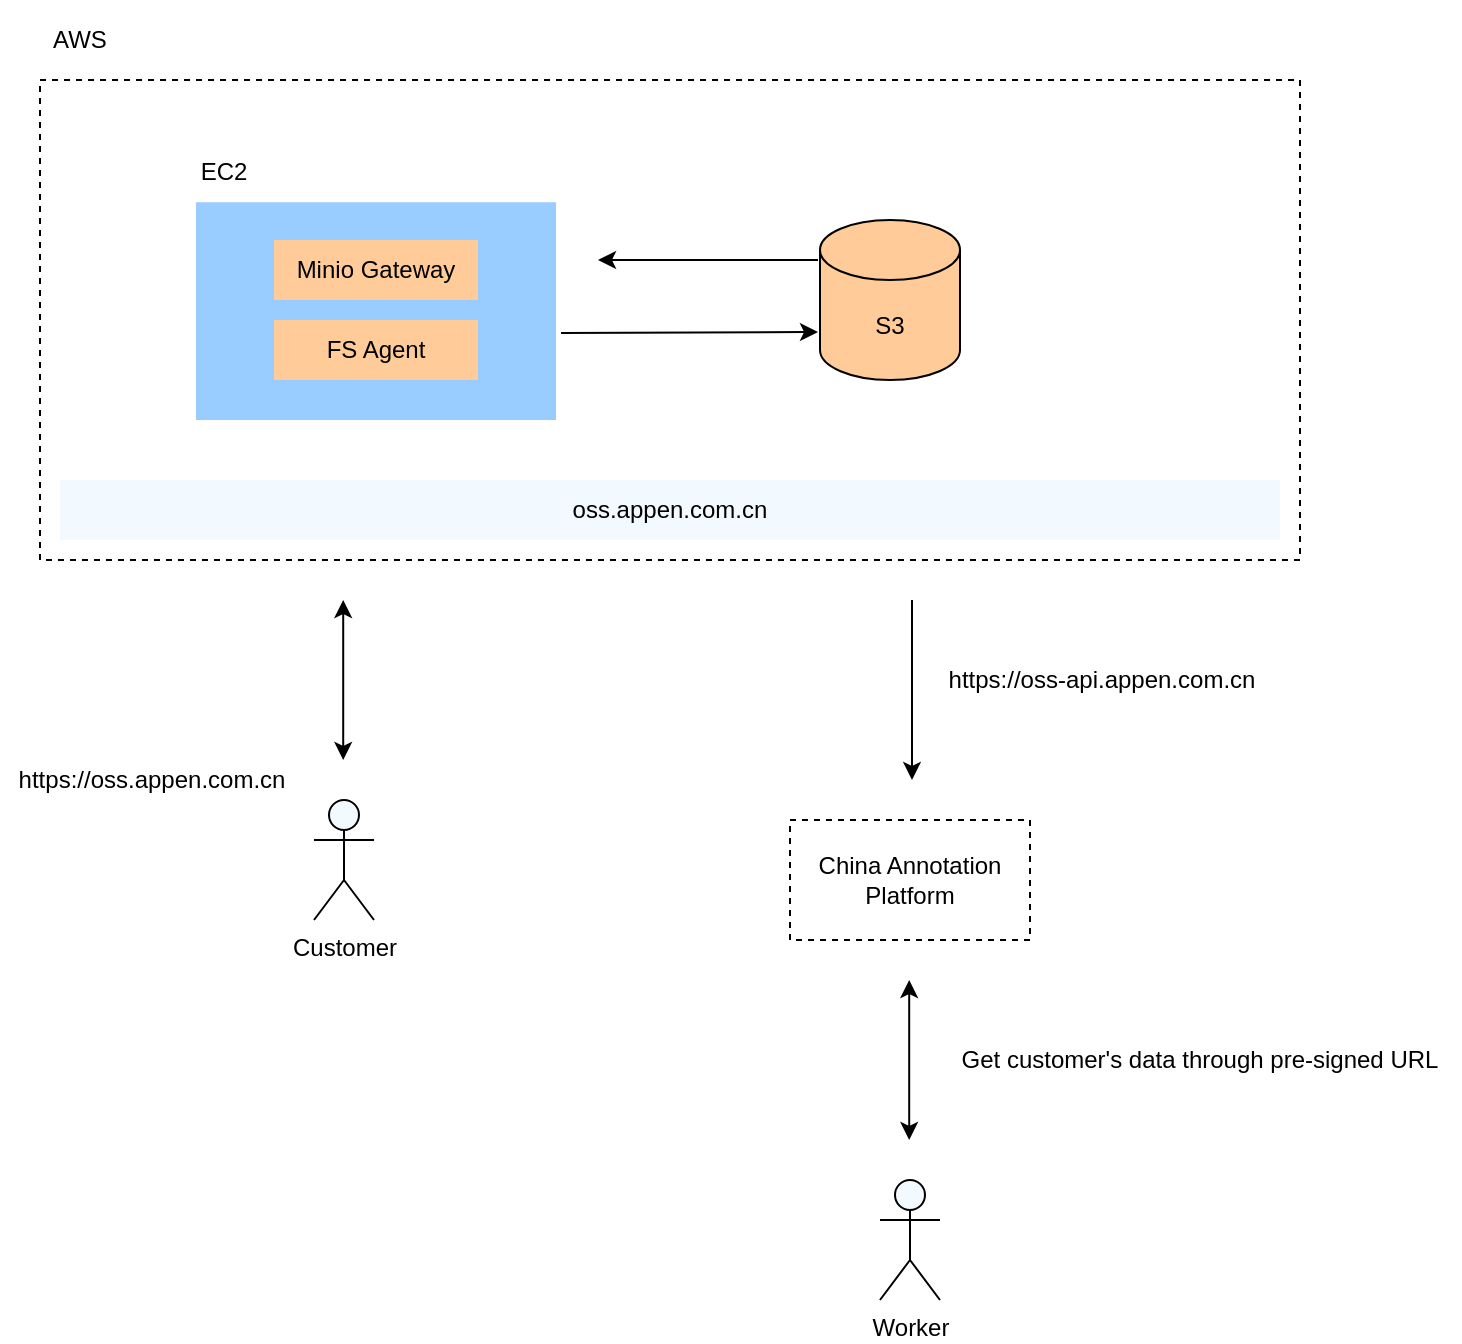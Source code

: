 <mxfile version="14.9.9" type="github">
  <diagram id="QY2PGtmN27vBYlxytGzh" name="Page-1">
    <mxGraphModel dx="1243" dy="698" grid="1" gridSize="10" guides="1" tooltips="1" connect="1" arrows="1" fold="1" page="1" pageScale="1" pageWidth="850" pageHeight="1100" math="0" shadow="0">
      <root>
        <mxCell id="0" />
        <mxCell id="1" parent="0" />
        <mxCell id="FEXgZ5D_SaQ2KoDr0qTC-1" value="" style="rounded=0;whiteSpace=wrap;html=1;dashed=1;fillColor=none;" vertex="1" parent="1">
          <mxGeometry x="50" y="170" width="630" height="240" as="geometry" />
        </mxCell>
        <mxCell id="FEXgZ5D_SaQ2KoDr0qTC-3" value="AWS" style="text;html=1;strokeColor=none;fillColor=none;align=center;verticalAlign=middle;whiteSpace=wrap;rounded=0;dashed=1;" vertex="1" parent="1">
          <mxGeometry x="30" y="130" width="80" height="40" as="geometry" />
        </mxCell>
        <mxCell id="FEXgZ5D_SaQ2KoDr0qTC-7" value="" style="group" vertex="1" connectable="0" parent="1">
          <mxGeometry x="122" y="200" width="186" height="140" as="geometry" />
        </mxCell>
        <mxCell id="FEXgZ5D_SaQ2KoDr0qTC-4" value="" style="rounded=0;whiteSpace=wrap;html=1;fillColor=#99CCFF;strokeColor=none;" vertex="1" parent="FEXgZ5D_SaQ2KoDr0qTC-7">
          <mxGeometry x="6" y="31.111" width="180" height="108.889" as="geometry" />
        </mxCell>
        <mxCell id="FEXgZ5D_SaQ2KoDr0qTC-5" value="EC2" style="text;html=1;strokeColor=none;fillColor=none;align=center;verticalAlign=middle;whiteSpace=wrap;rounded=0;" vertex="1" parent="FEXgZ5D_SaQ2KoDr0qTC-7">
          <mxGeometry width="40" height="31.111" as="geometry" />
        </mxCell>
        <mxCell id="FEXgZ5D_SaQ2KoDr0qTC-12" value="Minio Gateway" style="rounded=0;whiteSpace=wrap;html=1;fillColor=#FFCC99;strokeColor=none;" vertex="1" parent="FEXgZ5D_SaQ2KoDr0qTC-7">
          <mxGeometry x="45" y="50" width="102" height="30" as="geometry" />
        </mxCell>
        <mxCell id="FEXgZ5D_SaQ2KoDr0qTC-13" value="FS Agent" style="rounded=0;whiteSpace=wrap;html=1;fillColor=#FFCC99;strokeColor=none;" vertex="1" parent="FEXgZ5D_SaQ2KoDr0qTC-7">
          <mxGeometry x="45" y="90" width="102" height="30" as="geometry" />
        </mxCell>
        <mxCell id="FEXgZ5D_SaQ2KoDr0qTC-11" value="" style="group;" vertex="1" connectable="0" parent="1">
          <mxGeometry x="440" y="240" width="70" height="80" as="geometry" />
        </mxCell>
        <mxCell id="FEXgZ5D_SaQ2KoDr0qTC-2" value="S3" style="shape=cylinder3;whiteSpace=wrap;html=1;boundedLbl=1;backgroundOutline=1;size=15;fillColor=#FFCC99;" vertex="1" parent="FEXgZ5D_SaQ2KoDr0qTC-11">
          <mxGeometry width="70" height="80" as="geometry" />
        </mxCell>
        <mxCell id="FEXgZ5D_SaQ2KoDr0qTC-9" value="" style="endArrow=classic;html=1;exitX=1.014;exitY=0.6;exitDx=0;exitDy=0;exitPerimeter=0;" edge="1" parent="FEXgZ5D_SaQ2KoDr0qTC-11" source="FEXgZ5D_SaQ2KoDr0qTC-4">
          <mxGeometry width="50" height="50" relative="1" as="geometry">
            <mxPoint x="21" y="140" as="sourcePoint" />
            <mxPoint x="-1" y="56" as="targetPoint" />
          </mxGeometry>
        </mxCell>
        <mxCell id="FEXgZ5D_SaQ2KoDr0qTC-10" value="" style="endArrow=classic;html=1;" edge="1" parent="FEXgZ5D_SaQ2KoDr0qTC-11">
          <mxGeometry width="50" height="50" relative="1" as="geometry">
            <mxPoint x="-1" y="20" as="sourcePoint" />
            <mxPoint x="-111" y="20" as="targetPoint" />
          </mxGeometry>
        </mxCell>
        <mxCell id="FEXgZ5D_SaQ2KoDr0qTC-15" value="oss.appen.com.cn" style="rounded=0;whiteSpace=wrap;html=1;fillColor=#F2FAFF;strokeColor=none;" vertex="1" parent="1">
          <mxGeometry x="60" y="370" width="610" height="30" as="geometry" />
        </mxCell>
        <mxCell id="FEXgZ5D_SaQ2KoDr0qTC-17" value="" style="endArrow=classic;html=1;" edge="1" parent="1">
          <mxGeometry width="50" height="50" relative="1" as="geometry">
            <mxPoint x="486" y="430" as="sourcePoint" />
            <mxPoint x="486" y="520" as="targetPoint" />
          </mxGeometry>
        </mxCell>
        <mxCell id="FEXgZ5D_SaQ2KoDr0qTC-18" value="https://oss-api.appen.com.cn" style="text;html=1;strokeColor=none;fillColor=none;align=center;verticalAlign=middle;whiteSpace=wrap;rounded=0;" vertex="1" parent="1">
          <mxGeometry x="491" y="460" width="180" height="20" as="geometry" />
        </mxCell>
        <mxCell id="FEXgZ5D_SaQ2KoDr0qTC-19" value="https://oss.appen.com.cn" style="text;html=1;strokeColor=none;fillColor=none;align=center;verticalAlign=middle;whiteSpace=wrap;rounded=0;" vertex="1" parent="1">
          <mxGeometry x="41" y="510" width="130" height="20" as="geometry" />
        </mxCell>
        <mxCell id="FEXgZ5D_SaQ2KoDr0qTC-20" value="Customer" style="shape=umlActor;verticalLabelPosition=bottom;verticalAlign=top;html=1;outlineConnect=0;fillColor=#F2FAFF;" vertex="1" parent="1">
          <mxGeometry x="187" y="530" width="30" height="60" as="geometry" />
        </mxCell>
        <mxCell id="FEXgZ5D_SaQ2KoDr0qTC-24" value="Worker" style="shape=umlActor;verticalLabelPosition=bottom;verticalAlign=top;html=1;outlineConnect=0;fillColor=#F2FAFF;" vertex="1" parent="1">
          <mxGeometry x="470" y="720" width="30" height="60" as="geometry" />
        </mxCell>
        <mxCell id="FEXgZ5D_SaQ2KoDr0qTC-25" value="" style="endArrow=classic;startArrow=classic;html=1;" edge="1" parent="1">
          <mxGeometry width="50" height="50" relative="1" as="geometry">
            <mxPoint x="484.6" y="700" as="sourcePoint" />
            <mxPoint x="484.6" y="620" as="targetPoint" />
          </mxGeometry>
        </mxCell>
        <mxCell id="FEXgZ5D_SaQ2KoDr0qTC-26" value="Get customer&#39;s data through pre-signed URL" style="text;html=1;strokeColor=none;fillColor=none;align=center;verticalAlign=middle;whiteSpace=wrap;rounded=0;dashed=1;" vertex="1" parent="1">
          <mxGeometry x="500" y="650" width="260" height="20" as="geometry" />
        </mxCell>
        <mxCell id="FEXgZ5D_SaQ2KoDr0qTC-27" value="" style="endArrow=classic;startArrow=classic;html=1;" edge="1" parent="1">
          <mxGeometry width="50" height="50" relative="1" as="geometry">
            <mxPoint x="201.6" y="510" as="sourcePoint" />
            <mxPoint x="201.6" y="430" as="targetPoint" />
          </mxGeometry>
        </mxCell>
        <mxCell id="FEXgZ5D_SaQ2KoDr0qTC-28" value="China Annotation Platform" style="rounded=0;whiteSpace=wrap;html=1;dashed=1;strokeColor=#000000;fillColor=none;" vertex="1" parent="1">
          <mxGeometry x="425" y="540" width="120" height="60" as="geometry" />
        </mxCell>
      </root>
    </mxGraphModel>
  </diagram>
</mxfile>
